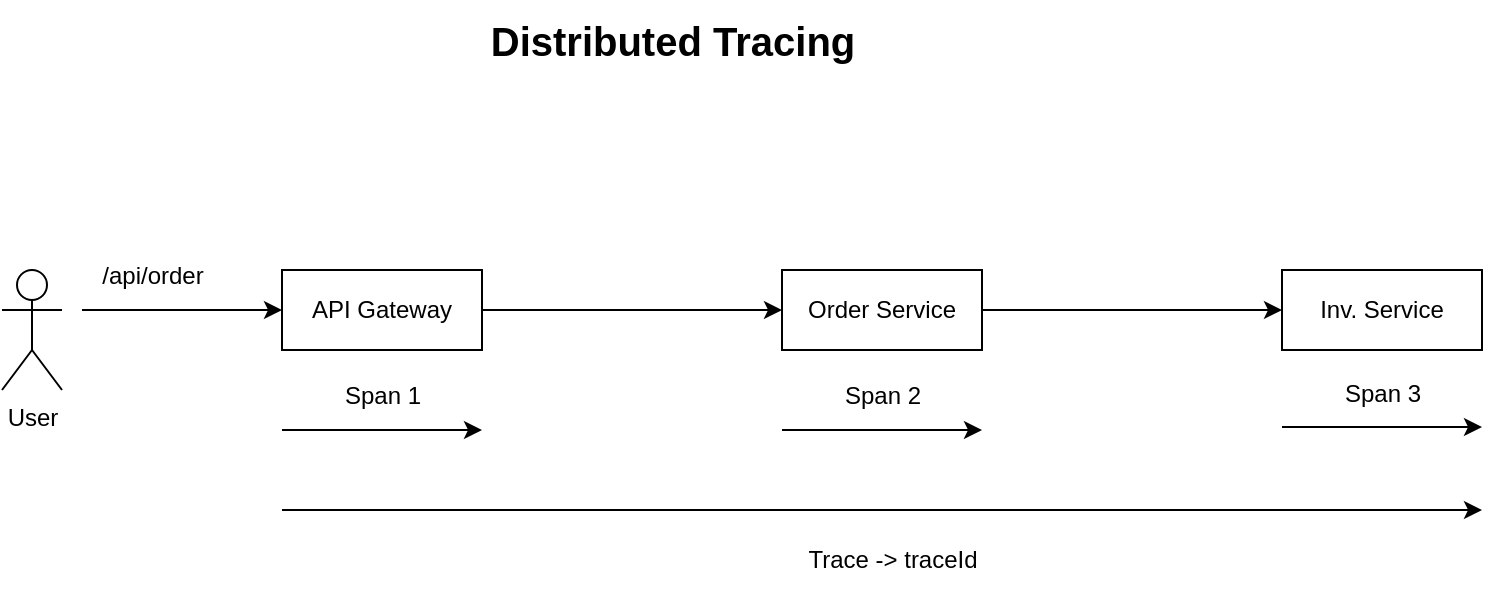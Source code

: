 <mxfile>
    <diagram id="9LQWRCR2eUDGgLNd1AF2" name="Page-1">
        <mxGraphModel dx="603" dy="653" grid="1" gridSize="10" guides="1" tooltips="1" connect="1" arrows="1" fold="1" page="1" pageScale="1" pageWidth="850" pageHeight="1100" math="0" shadow="0">
            <root>
                <mxCell id="0"/>
                <mxCell id="1" parent="0"/>
                <mxCell id="2" value="User" style="shape=umlActor;verticalLabelPosition=bottom;verticalAlign=top;html=1;outlineConnect=0;" parent="1" vertex="1">
                    <mxGeometry x="60" y="280" width="30" height="60" as="geometry"/>
                </mxCell>
                <mxCell id="8" style="edgeStyle=none;html=1;" parent="1" source="3" target="4" edge="1">
                    <mxGeometry relative="1" as="geometry"/>
                </mxCell>
                <mxCell id="3" value="API Gateway" style="rounded=0;whiteSpace=wrap;html=1;" parent="1" vertex="1">
                    <mxGeometry x="200" y="280" width="100" height="40" as="geometry"/>
                </mxCell>
                <mxCell id="9" style="edgeStyle=none;html=1;entryX=0;entryY=0.5;entryDx=0;entryDy=0;" parent="1" source="4" target="5" edge="1">
                    <mxGeometry relative="1" as="geometry"/>
                </mxCell>
                <mxCell id="4" value="Order Service" style="rounded=0;whiteSpace=wrap;html=1;" parent="1" vertex="1">
                    <mxGeometry x="450" y="280" width="100" height="40" as="geometry"/>
                </mxCell>
                <mxCell id="5" value="Inv. Service" style="rounded=0;whiteSpace=wrap;html=1;" parent="1" vertex="1">
                    <mxGeometry x="700" y="280" width="100" height="40" as="geometry"/>
                </mxCell>
                <mxCell id="6" value="" style="endArrow=classic;html=1;entryX=0;entryY=0.5;entryDx=0;entryDy=0;" parent="1" target="3" edge="1">
                    <mxGeometry width="50" height="50" relative="1" as="geometry">
                        <mxPoint x="100" y="300" as="sourcePoint"/>
                        <mxPoint x="150" y="250" as="targetPoint"/>
                    </mxGeometry>
                </mxCell>
                <mxCell id="7" value="/api/order" style="text;html=1;align=center;verticalAlign=middle;resizable=0;points=[];autosize=1;strokeColor=none;fillColor=none;" parent="1" vertex="1">
                    <mxGeometry x="100" y="268" width="70" height="30" as="geometry"/>
                </mxCell>
                <mxCell id="10" value="&lt;b&gt;&lt;font style=&quot;font-size: 20px;&quot;&gt;Distributed Tracing&lt;/font&gt;&lt;/b&gt;" style="text;html=1;align=center;verticalAlign=middle;resizable=0;points=[];autosize=1;strokeColor=none;fillColor=none;" parent="1" vertex="1">
                    <mxGeometry x="290" y="145" width="210" height="40" as="geometry"/>
                </mxCell>
                <mxCell id="11" value="" style="endArrow=classic;html=1;" parent="1" edge="1">
                    <mxGeometry width="50" height="50" relative="1" as="geometry">
                        <mxPoint x="200" y="360" as="sourcePoint"/>
                        <mxPoint x="300" y="360" as="targetPoint"/>
                    </mxGeometry>
                </mxCell>
                <mxCell id="12" value="Span 1" style="text;html=1;align=center;verticalAlign=middle;resizable=0;points=[];autosize=1;strokeColor=none;fillColor=none;" parent="1" vertex="1">
                    <mxGeometry x="220" y="328" width="60" height="30" as="geometry"/>
                </mxCell>
                <mxCell id="13" value="" style="endArrow=classic;html=1;" parent="1" edge="1">
                    <mxGeometry width="50" height="50" relative="1" as="geometry">
                        <mxPoint x="450" y="360" as="sourcePoint"/>
                        <mxPoint x="550" y="360" as="targetPoint"/>
                    </mxGeometry>
                </mxCell>
                <mxCell id="14" value="Span 2" style="text;html=1;align=center;verticalAlign=middle;resizable=0;points=[];autosize=1;strokeColor=none;fillColor=none;" parent="1" vertex="1">
                    <mxGeometry x="470" y="328" width="60" height="30" as="geometry"/>
                </mxCell>
                <mxCell id="15" value="" style="endArrow=classic;html=1;" parent="1" edge="1">
                    <mxGeometry width="50" height="50" relative="1" as="geometry">
                        <mxPoint x="700" y="358.5" as="sourcePoint"/>
                        <mxPoint x="800" y="358.5" as="targetPoint"/>
                    </mxGeometry>
                </mxCell>
                <mxCell id="16" value="Span 3" style="text;html=1;align=center;verticalAlign=middle;resizable=0;points=[];autosize=1;strokeColor=none;fillColor=none;" parent="1" vertex="1">
                    <mxGeometry x="720" y="326.5" width="60" height="30" as="geometry"/>
                </mxCell>
                <mxCell id="17" value="" style="endArrow=classic;html=1;" parent="1" edge="1">
                    <mxGeometry width="50" height="50" relative="1" as="geometry">
                        <mxPoint x="200" y="400" as="sourcePoint"/>
                        <mxPoint x="800" y="400" as="targetPoint"/>
                    </mxGeometry>
                </mxCell>
                <mxCell id="18" value="Trace -&amp;gt; traceId" style="text;html=1;align=center;verticalAlign=middle;resizable=0;points=[];autosize=1;strokeColor=none;fillColor=none;" parent="1" vertex="1">
                    <mxGeometry x="450" y="410" width="110" height="30" as="geometry"/>
                </mxCell>
            </root>
        </mxGraphModel>
    </diagram>
    <diagram id="yS8mpZ_TkBZLXbRNx0XF" name="Kafka">
        <mxGraphModel dx="603" dy="653" grid="1" gridSize="10" guides="1" tooltips="1" connect="1" arrows="1" fold="1" page="1" pageScale="1" pageWidth="850" pageHeight="1100" math="0" shadow="0">
            <root>
                <mxCell id="0"/>
                <mxCell id="1" parent="0"/>
                <mxCell id="6Q6VX0fwqfkOu5lPnGTi-2" value="" style="rounded=0;whiteSpace=wrap;html=1;" parent="1" vertex="1">
                    <mxGeometry x="240" y="40" width="500" height="200" as="geometry"/>
                </mxCell>
                <mxCell id="6Q6VX0fwqfkOu5lPnGTi-3" value="" style="rounded=0;whiteSpace=wrap;html=1;" parent="1" vertex="1">
                    <mxGeometry x="260" y="60" width="460" height="60" as="geometry"/>
                </mxCell>
                <mxCell id="6Q6VX0fwqfkOu5lPnGTi-4" value="Kafka Topic" style="text;html=1;align=center;verticalAlign=middle;resizable=0;points=[];autosize=1;strokeColor=none;fillColor=none;" parent="1" vertex="1">
                    <mxGeometry x="440" y="60" width="90" height="30" as="geometry"/>
                </mxCell>
                <mxCell id="6Q6VX0fwqfkOu5lPnGTi-8" value="&lt;font style=&quot;color: rgb(0, 0, 0);&quot;&gt;Kafka&amp;nbsp;&lt;/font&gt;&lt;div&gt;&lt;font style=&quot;color: rgb(0, 0, 0);&quot;&gt;Consumer&lt;/font&gt;&lt;/div&gt;" style="rounded=0;whiteSpace=wrap;html=1;" parent="1" vertex="1">
                    <mxGeometry x="286" y="290" width="70" height="40" as="geometry"/>
                </mxCell>
                <mxCell id="6Q6VX0fwqfkOu5lPnGTi-9" value="&lt;font style=&quot;color: rgb(0, 0, 0);&quot;&gt;Kafka&amp;nbsp;&lt;/font&gt;&lt;div&gt;&lt;font style=&quot;color: rgb(0, 0, 0);&quot;&gt;Consumer&lt;/font&gt;&lt;/div&gt;" style="rounded=0;whiteSpace=wrap;html=1;" parent="1" vertex="1">
                    <mxGeometry x="455" y="290" width="70" height="40" as="geometry"/>
                </mxCell>
                <mxCell id="6Q6VX0fwqfkOu5lPnGTi-10" value="&lt;font style=&quot;color: rgb(0, 0, 0);&quot;&gt;Kafka&amp;nbsp;&lt;/font&gt;&lt;div&gt;&lt;font style=&quot;color: rgb(0, 0, 0);&quot;&gt;Consumer&lt;/font&gt;&lt;/div&gt;" style="rounded=0;whiteSpace=wrap;html=1;" parent="1" vertex="1">
                    <mxGeometry x="620" y="290" width="70" height="40" as="geometry"/>
                </mxCell>
                <mxCell id="6Q6VX0fwqfkOu5lPnGTi-1" value="&lt;font style=&quot;color: rgb(0, 0, 0);&quot;&gt;Kafka&amp;nbsp;&lt;/font&gt;&lt;div&gt;&lt;font style=&quot;color: rgb(0, 0, 0);&quot;&gt;Producer&lt;/font&gt;&lt;/div&gt;" style="rounded=0;whiteSpace=wrap;html=1;" parent="1" vertex="1">
                    <mxGeometry x="40" y="80" width="70" height="40" as="geometry"/>
                </mxCell>
                <mxCell id="6Q6VX0fwqfkOu5lPnGTi-13" value="&lt;font style=&quot;color: rgb(0, 0, 0);&quot;&gt;Kafka&amp;nbsp;&lt;/font&gt;&lt;div&gt;&lt;font style=&quot;color: rgb(0, 0, 0);&quot;&gt;Producer&lt;/font&gt;&lt;/div&gt;" style="rounded=0;whiteSpace=wrap;html=1;" parent="1" vertex="1">
                    <mxGeometry x="40" y="160" width="70" height="40" as="geometry"/>
                </mxCell>
                <mxCell id="6Q6VX0fwqfkOu5lPnGTi-27" value="" style="rounded=0;whiteSpace=wrap;html=1;" parent="1" vertex="1">
                    <mxGeometry x="260" y="140" width="460" height="60" as="geometry"/>
                </mxCell>
                <mxCell id="6Q6VX0fwqfkOu5lPnGTi-28" value="Kafka Topic" style="text;html=1;align=center;verticalAlign=middle;resizable=0;points=[];autosize=1;strokeColor=none;fillColor=none;" parent="1" vertex="1">
                    <mxGeometry x="440" y="140" width="90" height="30" as="geometry"/>
                </mxCell>
                <mxCell id="6Q6VX0fwqfkOu5lPnGTi-42" value="" style="endArrow=classic;html=1;entryX=0.5;entryY=0;entryDx=0;entryDy=0;dashed=1;dashPattern=8 8;flowAnimation=1;" parent="1" target="6Q6VX0fwqfkOu5lPnGTi-8" edge="1">
                    <mxGeometry width="50" height="50" relative="1" as="geometry">
                        <mxPoint x="320" y="120" as="sourcePoint"/>
                        <mxPoint x="370" y="70" as="targetPoint"/>
                    </mxGeometry>
                </mxCell>
                <mxCell id="6Q6VX0fwqfkOu5lPnGTi-43" value="" style="endArrow=classic;html=1;entryX=0.5;entryY=0;entryDx=0;entryDy=0;dashed=1;dashPattern=8 8;flowAnimation=1;" parent="1" target="6Q6VX0fwqfkOu5lPnGTi-9" edge="1">
                    <mxGeometry width="50" height="50" relative="1" as="geometry">
                        <mxPoint x="490" y="200" as="sourcePoint"/>
                        <mxPoint x="540" y="150" as="targetPoint"/>
                    </mxGeometry>
                </mxCell>
                <mxCell id="6Q6VX0fwqfkOu5lPnGTi-44" value="" style="endArrow=classic;html=1;entryX=0.5;entryY=0;entryDx=0;entryDy=0;dashed=1;dashPattern=8 8;flowAnimation=1;" parent="1" edge="1">
                    <mxGeometry width="50" height="50" relative="1" as="geometry">
                        <mxPoint x="644.58" y="200" as="sourcePoint"/>
                        <mxPoint x="644.58" y="290" as="targetPoint"/>
                    </mxGeometry>
                </mxCell>
                <mxCell id="6Q6VX0fwqfkOu5lPnGTi-45" value="" style="endArrow=classic;html=1;entryX=0.5;entryY=0;entryDx=0;entryDy=0;dashed=1;dashPattern=8 8;flowAnimation=1;" parent="1" edge="1">
                    <mxGeometry width="50" height="50" relative="1" as="geometry">
                        <mxPoint x="660" y="120" as="sourcePoint"/>
                        <mxPoint x="661" y="290" as="targetPoint"/>
                    </mxGeometry>
                </mxCell>
                <mxCell id="6Q6VX0fwqfkOu5lPnGTi-46" value="" style="endArrow=none;dashed=1;html=1;dashPattern=1 3;strokeWidth=6;entryX=0.957;entryY=0.667;entryDx=0;entryDy=0;entryPerimeter=0;flowAnimation=1;" parent="1" target="6Q6VX0fwqfkOu5lPnGTi-3" edge="1">
                    <mxGeometry width="50" height="50" relative="1" as="geometry">
                        <mxPoint x="110" y="100" as="sourcePoint"/>
                        <mxPoint x="160" y="50" as="targetPoint"/>
                    </mxGeometry>
                </mxCell>
                <mxCell id="6Q6VX0fwqfkOu5lPnGTi-47" value="" style="endArrow=none;dashed=1;html=1;dashPattern=1 3;strokeWidth=6;entryX=0.957;entryY=0.667;entryDx=0;entryDy=0;entryPerimeter=0;flowAnimation=1;" parent="1" edge="1">
                    <mxGeometry width="50" height="50" relative="1" as="geometry">
                        <mxPoint x="110" y="179.71" as="sourcePoint"/>
                        <mxPoint x="700" y="179.71" as="targetPoint"/>
                    </mxGeometry>
                </mxCell>
            </root>
        </mxGraphModel>
    </diagram>
</mxfile>